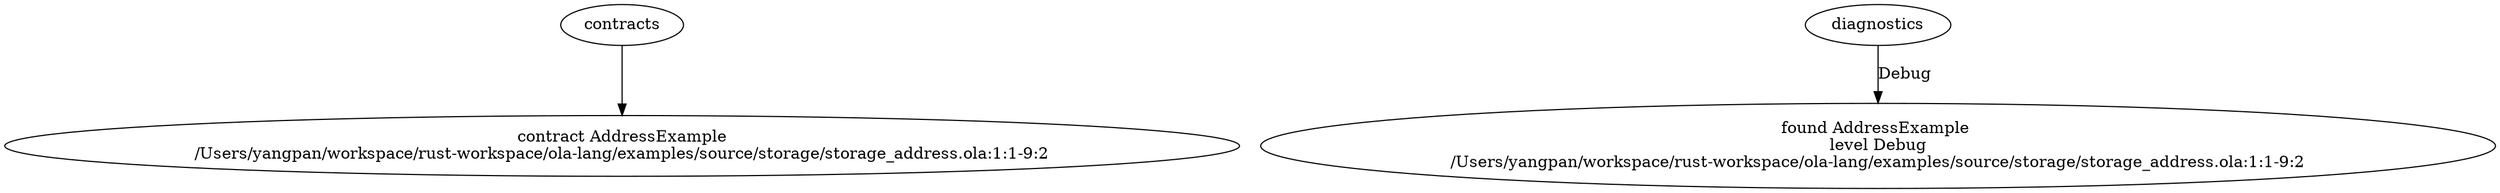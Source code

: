 strict digraph "/Users/yangpan/workspace/rust-workspace/ola-lang/examples/source/storage/storage_address.ola" {
	contract [label="contract AddressExample\n/Users/yangpan/workspace/rust-workspace/ola-lang/examples/source/storage/storage_address.ola:1:1-9:2"]
	diagnostic [label="found AddressExample \nlevel Debug\n/Users/yangpan/workspace/rust-workspace/ola-lang/examples/source/storage/storage_address.ola:1:1-9:2"]
	contracts -> contract
	diagnostics -> diagnostic [label="Debug"]
}
